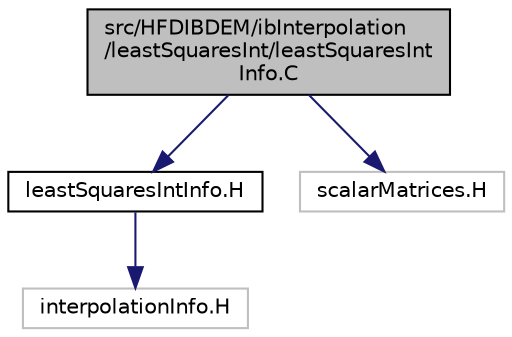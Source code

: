 digraph "src/HFDIBDEM/ibInterpolation/leastSquaresInt/leastSquaresIntInfo.C"
{
 // LATEX_PDF_SIZE
  edge [fontname="Helvetica",fontsize="10",labelfontname="Helvetica",labelfontsize="10"];
  node [fontname="Helvetica",fontsize="10",shape=record];
  Node1 [label="src/HFDIBDEM/ibInterpolation\l/leastSquaresInt/leastSquaresInt\lInfo.C",height=0.2,width=0.4,color="black", fillcolor="grey75", style="filled", fontcolor="black",tooltip=" "];
  Node1 -> Node2 [color="midnightblue",fontsize="10",style="solid"];
  Node2 [label="leastSquaresIntInfo.H",height=0.2,width=0.4,color="black", fillcolor="white", style="filled",URL="$ibInterpolation_2leastSquaresInt_2leastSquaresIntInfo_8H.html",tooltip=" "];
  Node2 -> Node3 [color="midnightblue",fontsize="10",style="solid"];
  Node3 [label="interpolationInfo.H",height=0.2,width=0.4,color="grey75", fillcolor="white", style="filled",tooltip=" "];
  Node1 -> Node4 [color="midnightblue",fontsize="10",style="solid"];
  Node4 [label="scalarMatrices.H",height=0.2,width=0.4,color="grey75", fillcolor="white", style="filled",tooltip=" "];
}
